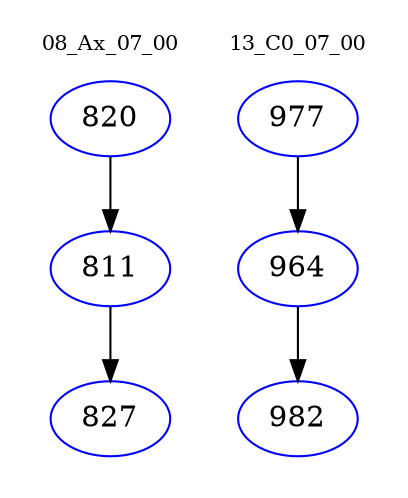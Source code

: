 digraph{
subgraph cluster_0 {
color = white
label = "08_Ax_07_00";
fontsize=10;
T0_820 [label="820", color="blue"]
T0_820 -> T0_811 [color="black"]
T0_811 [label="811", color="blue"]
T0_811 -> T0_827 [color="black"]
T0_827 [label="827", color="blue"]
}
subgraph cluster_1 {
color = white
label = "13_C0_07_00";
fontsize=10;
T1_977 [label="977", color="blue"]
T1_977 -> T1_964 [color="black"]
T1_964 [label="964", color="blue"]
T1_964 -> T1_982 [color="black"]
T1_982 [label="982", color="blue"]
}
}
